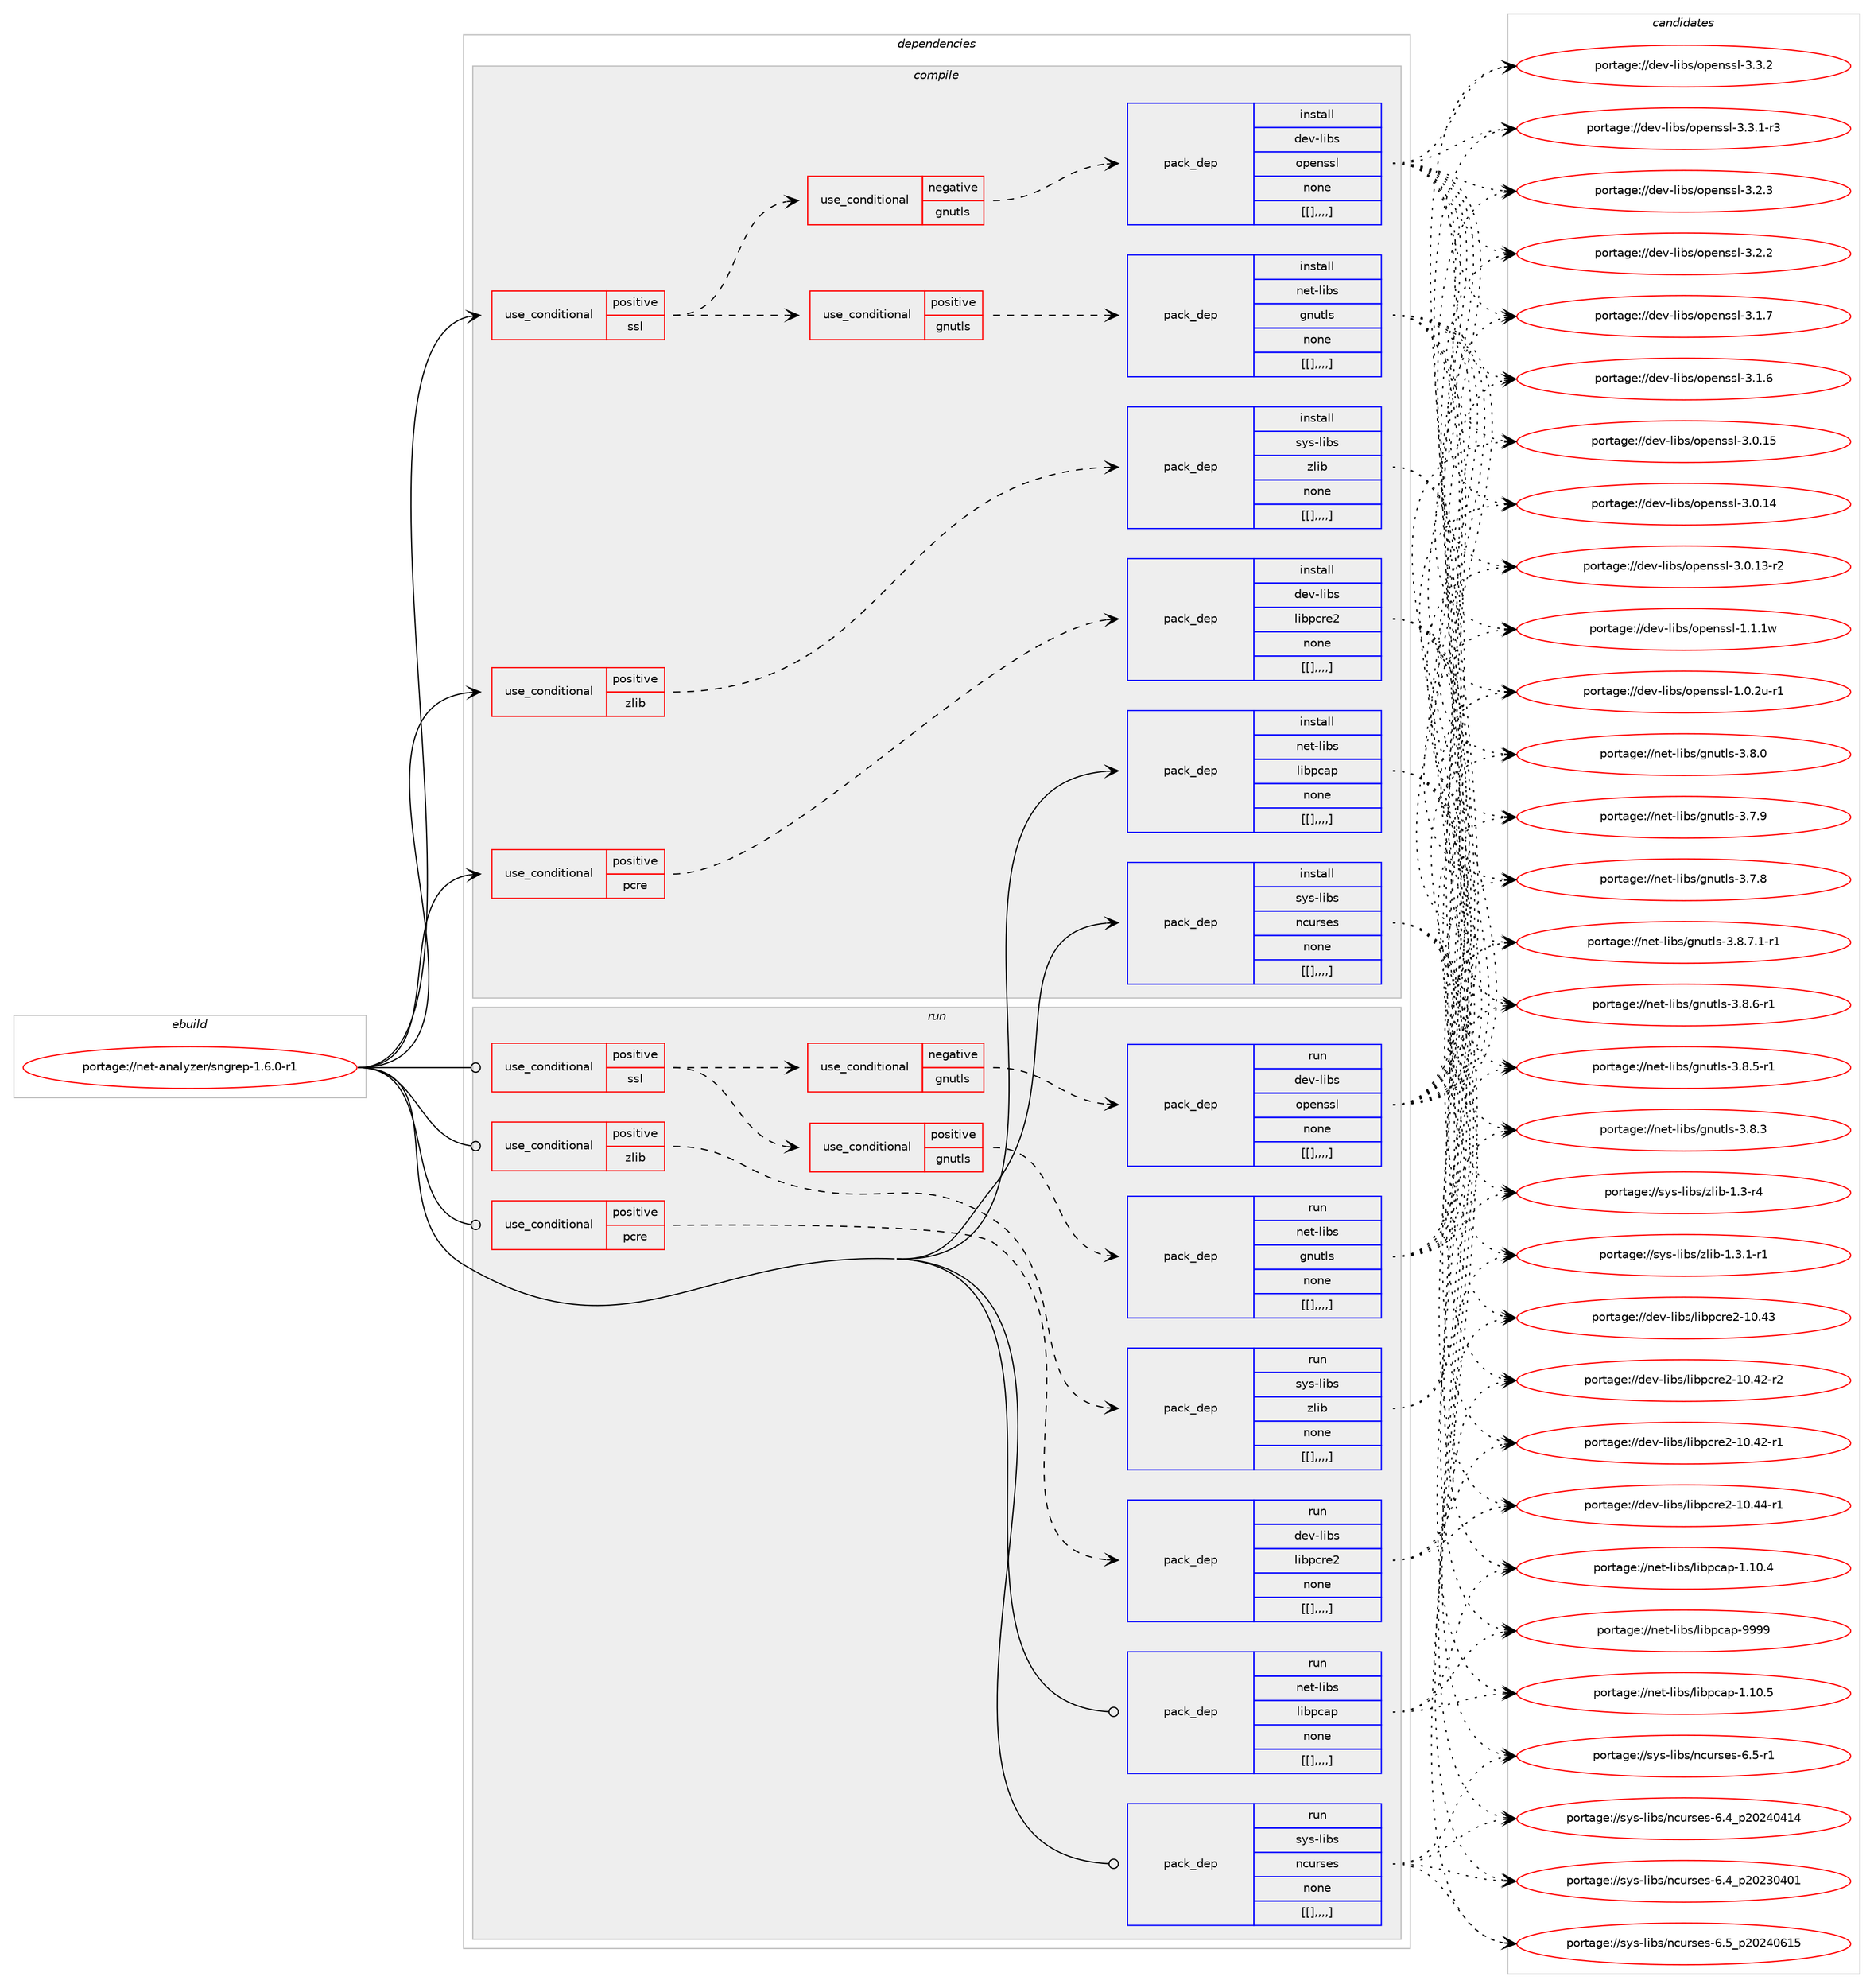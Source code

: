 digraph prolog {

# *************
# Graph options
# *************

newrank=true;
concentrate=true;
compound=true;
graph [rankdir=LR,fontname=Helvetica,fontsize=10,ranksep=1.5];#, ranksep=2.5, nodesep=0.2];
edge  [arrowhead=vee];
node  [fontname=Helvetica,fontsize=10];

# **********
# The ebuild
# **********

subgraph cluster_leftcol {
color=gray;
label=<<i>ebuild</i>>;
id [label="portage://net-analyzer/sngrep-1.6.0-r1", color=red, width=4, href="../net-analyzer/sngrep-1.6.0-r1.svg"];
}

# ****************
# The dependencies
# ****************

subgraph cluster_midcol {
color=gray;
label=<<i>dependencies</i>>;
subgraph cluster_compile {
fillcolor="#eeeeee";
style=filled;
label=<<i>compile</i>>;
subgraph cond94568 {
dependency364971 [label=<<TABLE BORDER="0" CELLBORDER="1" CELLSPACING="0" CELLPADDING="4"><TR><TD ROWSPAN="3" CELLPADDING="10">use_conditional</TD></TR><TR><TD>positive</TD></TR><TR><TD>pcre</TD></TR></TABLE>>, shape=none, color=red];
subgraph pack267515 {
dependency364985 [label=<<TABLE BORDER="0" CELLBORDER="1" CELLSPACING="0" CELLPADDING="4" WIDTH="220"><TR><TD ROWSPAN="6" CELLPADDING="30">pack_dep</TD></TR><TR><TD WIDTH="110">install</TD></TR><TR><TD>dev-libs</TD></TR><TR><TD>libpcre2</TD></TR><TR><TD>none</TD></TR><TR><TD>[[],,,,]</TD></TR></TABLE>>, shape=none, color=blue];
}
dependency364971:e -> dependency364985:w [weight=20,style="dashed",arrowhead="vee"];
}
id:e -> dependency364971:w [weight=20,style="solid",arrowhead="vee"];
subgraph cond94582 {
dependency364990 [label=<<TABLE BORDER="0" CELLBORDER="1" CELLSPACING="0" CELLPADDING="4"><TR><TD ROWSPAN="3" CELLPADDING="10">use_conditional</TD></TR><TR><TD>positive</TD></TR><TR><TD>ssl</TD></TR></TABLE>>, shape=none, color=red];
subgraph cond94602 {
dependency365046 [label=<<TABLE BORDER="0" CELLBORDER="1" CELLSPACING="0" CELLPADDING="4"><TR><TD ROWSPAN="3" CELLPADDING="10">use_conditional</TD></TR><TR><TD>negative</TD></TR><TR><TD>gnutls</TD></TR></TABLE>>, shape=none, color=red];
subgraph pack267565 {
dependency365069 [label=<<TABLE BORDER="0" CELLBORDER="1" CELLSPACING="0" CELLPADDING="4" WIDTH="220"><TR><TD ROWSPAN="6" CELLPADDING="30">pack_dep</TD></TR><TR><TD WIDTH="110">install</TD></TR><TR><TD>dev-libs</TD></TR><TR><TD>openssl</TD></TR><TR><TD>none</TD></TR><TR><TD>[[],,,,]</TD></TR></TABLE>>, shape=none, color=blue];
}
dependency365046:e -> dependency365069:w [weight=20,style="dashed",arrowhead="vee"];
}
dependency364990:e -> dependency365046:w [weight=20,style="dashed",arrowhead="vee"];
subgraph cond94638 {
dependency365163 [label=<<TABLE BORDER="0" CELLBORDER="1" CELLSPACING="0" CELLPADDING="4"><TR><TD ROWSPAN="3" CELLPADDING="10">use_conditional</TD></TR><TR><TD>positive</TD></TR><TR><TD>gnutls</TD></TR></TABLE>>, shape=none, color=red];
subgraph pack267632 {
dependency365212 [label=<<TABLE BORDER="0" CELLBORDER="1" CELLSPACING="0" CELLPADDING="4" WIDTH="220"><TR><TD ROWSPAN="6" CELLPADDING="30">pack_dep</TD></TR><TR><TD WIDTH="110">install</TD></TR><TR><TD>net-libs</TD></TR><TR><TD>gnutls</TD></TR><TR><TD>none</TD></TR><TR><TD>[[],,,,]</TD></TR></TABLE>>, shape=none, color=blue];
}
dependency365163:e -> dependency365212:w [weight=20,style="dashed",arrowhead="vee"];
}
dependency364990:e -> dependency365163:w [weight=20,style="dashed",arrowhead="vee"];
}
id:e -> dependency364990:w [weight=20,style="solid",arrowhead="vee"];
subgraph cond94677 {
dependency365253 [label=<<TABLE BORDER="0" CELLBORDER="1" CELLSPACING="0" CELLPADDING="4"><TR><TD ROWSPAN="3" CELLPADDING="10">use_conditional</TD></TR><TR><TD>positive</TD></TR><TR><TD>zlib</TD></TR></TABLE>>, shape=none, color=red];
subgraph pack267712 {
dependency365316 [label=<<TABLE BORDER="0" CELLBORDER="1" CELLSPACING="0" CELLPADDING="4" WIDTH="220"><TR><TD ROWSPAN="6" CELLPADDING="30">pack_dep</TD></TR><TR><TD WIDTH="110">install</TD></TR><TR><TD>sys-libs</TD></TR><TR><TD>zlib</TD></TR><TR><TD>none</TD></TR><TR><TD>[[],,,,]</TD></TR></TABLE>>, shape=none, color=blue];
}
dependency365253:e -> dependency365316:w [weight=20,style="dashed",arrowhead="vee"];
}
id:e -> dependency365253:w [weight=20,style="solid",arrowhead="vee"];
subgraph pack267745 {
dependency365350 [label=<<TABLE BORDER="0" CELLBORDER="1" CELLSPACING="0" CELLPADDING="4" WIDTH="220"><TR><TD ROWSPAN="6" CELLPADDING="30">pack_dep</TD></TR><TR><TD WIDTH="110">install</TD></TR><TR><TD>net-libs</TD></TR><TR><TD>libpcap</TD></TR><TR><TD>none</TD></TR><TR><TD>[[],,,,]</TD></TR></TABLE>>, shape=none, color=blue];
}
id:e -> dependency365350:w [weight=20,style="solid",arrowhead="vee"];
subgraph pack267748 {
dependency365415 [label=<<TABLE BORDER="0" CELLBORDER="1" CELLSPACING="0" CELLPADDING="4" WIDTH="220"><TR><TD ROWSPAN="6" CELLPADDING="30">pack_dep</TD></TR><TR><TD WIDTH="110">install</TD></TR><TR><TD>sys-libs</TD></TR><TR><TD>ncurses</TD></TR><TR><TD>none</TD></TR><TR><TD>[[],,,,]</TD></TR></TABLE>>, shape=none, color=blue];
}
id:e -> dependency365415:w [weight=20,style="solid",arrowhead="vee"];
}
subgraph cluster_compileandrun {
fillcolor="#eeeeee";
style=filled;
label=<<i>compile and run</i>>;
}
subgraph cluster_run {
fillcolor="#eeeeee";
style=filled;
label=<<i>run</i>>;
subgraph cond94782 {
dependency365521 [label=<<TABLE BORDER="0" CELLBORDER="1" CELLSPACING="0" CELLPADDING="4"><TR><TD ROWSPAN="3" CELLPADDING="10">use_conditional</TD></TR><TR><TD>positive</TD></TR><TR><TD>pcre</TD></TR></TABLE>>, shape=none, color=red];
subgraph pack267870 {
dependency365577 [label=<<TABLE BORDER="0" CELLBORDER="1" CELLSPACING="0" CELLPADDING="4" WIDTH="220"><TR><TD ROWSPAN="6" CELLPADDING="30">pack_dep</TD></TR><TR><TD WIDTH="110">run</TD></TR><TR><TD>dev-libs</TD></TR><TR><TD>libpcre2</TD></TR><TR><TD>none</TD></TR><TR><TD>[[],,,,]</TD></TR></TABLE>>, shape=none, color=blue];
}
dependency365521:e -> dependency365577:w [weight=20,style="dashed",arrowhead="vee"];
}
id:e -> dependency365521:w [weight=20,style="solid",arrowhead="odot"];
subgraph cond94818 {
dependency365660 [label=<<TABLE BORDER="0" CELLBORDER="1" CELLSPACING="0" CELLPADDING="4"><TR><TD ROWSPAN="3" CELLPADDING="10">use_conditional</TD></TR><TR><TD>positive</TD></TR><TR><TD>ssl</TD></TR></TABLE>>, shape=none, color=red];
subgraph cond94842 {
dependency365663 [label=<<TABLE BORDER="0" CELLBORDER="1" CELLSPACING="0" CELLPADDING="4"><TR><TD ROWSPAN="3" CELLPADDING="10">use_conditional</TD></TR><TR><TD>negative</TD></TR><TR><TD>gnutls</TD></TR></TABLE>>, shape=none, color=red];
subgraph pack267962 {
dependency365712 [label=<<TABLE BORDER="0" CELLBORDER="1" CELLSPACING="0" CELLPADDING="4" WIDTH="220"><TR><TD ROWSPAN="6" CELLPADDING="30">pack_dep</TD></TR><TR><TD WIDTH="110">run</TD></TR><TR><TD>dev-libs</TD></TR><TR><TD>openssl</TD></TR><TR><TD>none</TD></TR><TR><TD>[[],,,,]</TD></TR></TABLE>>, shape=none, color=blue];
}
dependency365663:e -> dependency365712:w [weight=20,style="dashed",arrowhead="vee"];
}
dependency365660:e -> dependency365663:w [weight=20,style="dashed",arrowhead="vee"];
subgraph cond94862 {
dependency365751 [label=<<TABLE BORDER="0" CELLBORDER="1" CELLSPACING="0" CELLPADDING="4"><TR><TD ROWSPAN="3" CELLPADDING="10">use_conditional</TD></TR><TR><TD>positive</TD></TR><TR><TD>gnutls</TD></TR></TABLE>>, shape=none, color=red];
subgraph pack268007 {
dependency365769 [label=<<TABLE BORDER="0" CELLBORDER="1" CELLSPACING="0" CELLPADDING="4" WIDTH="220"><TR><TD ROWSPAN="6" CELLPADDING="30">pack_dep</TD></TR><TR><TD WIDTH="110">run</TD></TR><TR><TD>net-libs</TD></TR><TR><TD>gnutls</TD></TR><TR><TD>none</TD></TR><TR><TD>[[],,,,]</TD></TR></TABLE>>, shape=none, color=blue];
}
dependency365751:e -> dependency365769:w [weight=20,style="dashed",arrowhead="vee"];
}
dependency365660:e -> dependency365751:w [weight=20,style="dashed",arrowhead="vee"];
}
id:e -> dependency365660:w [weight=20,style="solid",arrowhead="odot"];
subgraph cond94881 {
dependency365776 [label=<<TABLE BORDER="0" CELLBORDER="1" CELLSPACING="0" CELLPADDING="4"><TR><TD ROWSPAN="3" CELLPADDING="10">use_conditional</TD></TR><TR><TD>positive</TD></TR><TR><TD>zlib</TD></TR></TABLE>>, shape=none, color=red];
subgraph pack268025 {
dependency365809 [label=<<TABLE BORDER="0" CELLBORDER="1" CELLSPACING="0" CELLPADDING="4" WIDTH="220"><TR><TD ROWSPAN="6" CELLPADDING="30">pack_dep</TD></TR><TR><TD WIDTH="110">run</TD></TR><TR><TD>sys-libs</TD></TR><TR><TD>zlib</TD></TR><TR><TD>none</TD></TR><TR><TD>[[],,,,]</TD></TR></TABLE>>, shape=none, color=blue];
}
dependency365776:e -> dependency365809:w [weight=20,style="dashed",arrowhead="vee"];
}
id:e -> dependency365776:w [weight=20,style="solid",arrowhead="odot"];
subgraph pack268047 {
dependency365817 [label=<<TABLE BORDER="0" CELLBORDER="1" CELLSPACING="0" CELLPADDING="4" WIDTH="220"><TR><TD ROWSPAN="6" CELLPADDING="30">pack_dep</TD></TR><TR><TD WIDTH="110">run</TD></TR><TR><TD>net-libs</TD></TR><TR><TD>libpcap</TD></TR><TR><TD>none</TD></TR><TR><TD>[[],,,,]</TD></TR></TABLE>>, shape=none, color=blue];
}
id:e -> dependency365817:w [weight=20,style="solid",arrowhead="odot"];
subgraph pack268050 {
dependency365823 [label=<<TABLE BORDER="0" CELLBORDER="1" CELLSPACING="0" CELLPADDING="4" WIDTH="220"><TR><TD ROWSPAN="6" CELLPADDING="30">pack_dep</TD></TR><TR><TD WIDTH="110">run</TD></TR><TR><TD>sys-libs</TD></TR><TR><TD>ncurses</TD></TR><TR><TD>none</TD></TR><TR><TD>[[],,,,]</TD></TR></TABLE>>, shape=none, color=blue];
}
id:e -> dependency365823:w [weight=20,style="solid",arrowhead="odot"];
}
}

# **************
# The candidates
# **************

subgraph cluster_choices {
rank=same;
color=gray;
label=<<i>candidates</i>>;

subgraph choice265115 {
color=black;
nodesep=1;
choice1001011184510810598115471081059811299114101504549484652524511449 [label="portage://dev-libs/libpcre2-10.44-r1", color=red, width=4,href="../dev-libs/libpcre2-10.44-r1.svg"];
choice100101118451081059811547108105981129911410150454948465251 [label="portage://dev-libs/libpcre2-10.43", color=red, width=4,href="../dev-libs/libpcre2-10.43.svg"];
choice1001011184510810598115471081059811299114101504549484652504511450 [label="portage://dev-libs/libpcre2-10.42-r2", color=red, width=4,href="../dev-libs/libpcre2-10.42-r2.svg"];
choice1001011184510810598115471081059811299114101504549484652504511449 [label="portage://dev-libs/libpcre2-10.42-r1", color=red, width=4,href="../dev-libs/libpcre2-10.42-r1.svg"];
dependency364985:e -> choice1001011184510810598115471081059811299114101504549484652524511449:w [style=dotted,weight="100"];
dependency364985:e -> choice100101118451081059811547108105981129911410150454948465251:w [style=dotted,weight="100"];
dependency364985:e -> choice1001011184510810598115471081059811299114101504549484652504511450:w [style=dotted,weight="100"];
dependency364985:e -> choice1001011184510810598115471081059811299114101504549484652504511449:w [style=dotted,weight="100"];
}
subgraph choice265124 {
color=black;
nodesep=1;
choice100101118451081059811547111112101110115115108455146514650 [label="portage://dev-libs/openssl-3.3.2", color=red, width=4,href="../dev-libs/openssl-3.3.2.svg"];
choice1001011184510810598115471111121011101151151084551465146494511451 [label="portage://dev-libs/openssl-3.3.1-r3", color=red, width=4,href="../dev-libs/openssl-3.3.1-r3.svg"];
choice100101118451081059811547111112101110115115108455146504651 [label="portage://dev-libs/openssl-3.2.3", color=red, width=4,href="../dev-libs/openssl-3.2.3.svg"];
choice100101118451081059811547111112101110115115108455146504650 [label="portage://dev-libs/openssl-3.2.2", color=red, width=4,href="../dev-libs/openssl-3.2.2.svg"];
choice100101118451081059811547111112101110115115108455146494655 [label="portage://dev-libs/openssl-3.1.7", color=red, width=4,href="../dev-libs/openssl-3.1.7.svg"];
choice100101118451081059811547111112101110115115108455146494654 [label="portage://dev-libs/openssl-3.1.6", color=red, width=4,href="../dev-libs/openssl-3.1.6.svg"];
choice10010111845108105981154711111210111011511510845514648464953 [label="portage://dev-libs/openssl-3.0.15", color=red, width=4,href="../dev-libs/openssl-3.0.15.svg"];
choice10010111845108105981154711111210111011511510845514648464952 [label="portage://dev-libs/openssl-3.0.14", color=red, width=4,href="../dev-libs/openssl-3.0.14.svg"];
choice100101118451081059811547111112101110115115108455146484649514511450 [label="portage://dev-libs/openssl-3.0.13-r2", color=red, width=4,href="../dev-libs/openssl-3.0.13-r2.svg"];
choice100101118451081059811547111112101110115115108454946494649119 [label="portage://dev-libs/openssl-1.1.1w", color=red, width=4,href="../dev-libs/openssl-1.1.1w.svg"];
choice1001011184510810598115471111121011101151151084549464846501174511449 [label="portage://dev-libs/openssl-1.0.2u-r1", color=red, width=4,href="../dev-libs/openssl-1.0.2u-r1.svg"];
dependency365069:e -> choice100101118451081059811547111112101110115115108455146514650:w [style=dotted,weight="100"];
dependency365069:e -> choice1001011184510810598115471111121011101151151084551465146494511451:w [style=dotted,weight="100"];
dependency365069:e -> choice100101118451081059811547111112101110115115108455146504651:w [style=dotted,weight="100"];
dependency365069:e -> choice100101118451081059811547111112101110115115108455146504650:w [style=dotted,weight="100"];
dependency365069:e -> choice100101118451081059811547111112101110115115108455146494655:w [style=dotted,weight="100"];
dependency365069:e -> choice100101118451081059811547111112101110115115108455146494654:w [style=dotted,weight="100"];
dependency365069:e -> choice10010111845108105981154711111210111011511510845514648464953:w [style=dotted,weight="100"];
dependency365069:e -> choice10010111845108105981154711111210111011511510845514648464952:w [style=dotted,weight="100"];
dependency365069:e -> choice100101118451081059811547111112101110115115108455146484649514511450:w [style=dotted,weight="100"];
dependency365069:e -> choice100101118451081059811547111112101110115115108454946494649119:w [style=dotted,weight="100"];
dependency365069:e -> choice1001011184510810598115471111121011101151151084549464846501174511449:w [style=dotted,weight="100"];
}
subgraph choice265146 {
color=black;
nodesep=1;
choice11010111645108105981154710311011711610811545514656465546494511449 [label="portage://net-libs/gnutls-3.8.7.1-r1", color=red, width=4,href="../net-libs/gnutls-3.8.7.1-r1.svg"];
choice1101011164510810598115471031101171161081154551465646544511449 [label="portage://net-libs/gnutls-3.8.6-r1", color=red, width=4,href="../net-libs/gnutls-3.8.6-r1.svg"];
choice1101011164510810598115471031101171161081154551465646534511449 [label="portage://net-libs/gnutls-3.8.5-r1", color=red, width=4,href="../net-libs/gnutls-3.8.5-r1.svg"];
choice110101116451081059811547103110117116108115455146564651 [label="portage://net-libs/gnutls-3.8.3", color=red, width=4,href="../net-libs/gnutls-3.8.3.svg"];
choice110101116451081059811547103110117116108115455146564648 [label="portage://net-libs/gnutls-3.8.0", color=red, width=4,href="../net-libs/gnutls-3.8.0.svg"];
choice110101116451081059811547103110117116108115455146554657 [label="portage://net-libs/gnutls-3.7.9", color=red, width=4,href="../net-libs/gnutls-3.7.9.svg"];
choice110101116451081059811547103110117116108115455146554656 [label="portage://net-libs/gnutls-3.7.8", color=red, width=4,href="../net-libs/gnutls-3.7.8.svg"];
dependency365212:e -> choice11010111645108105981154710311011711610811545514656465546494511449:w [style=dotted,weight="100"];
dependency365212:e -> choice1101011164510810598115471031101171161081154551465646544511449:w [style=dotted,weight="100"];
dependency365212:e -> choice1101011164510810598115471031101171161081154551465646534511449:w [style=dotted,weight="100"];
dependency365212:e -> choice110101116451081059811547103110117116108115455146564651:w [style=dotted,weight="100"];
dependency365212:e -> choice110101116451081059811547103110117116108115455146564648:w [style=dotted,weight="100"];
dependency365212:e -> choice110101116451081059811547103110117116108115455146554657:w [style=dotted,weight="100"];
dependency365212:e -> choice110101116451081059811547103110117116108115455146554656:w [style=dotted,weight="100"];
}
subgraph choice265173 {
color=black;
nodesep=1;
choice115121115451081059811547122108105984549465146494511449 [label="portage://sys-libs/zlib-1.3.1-r1", color=red, width=4,href="../sys-libs/zlib-1.3.1-r1.svg"];
choice11512111545108105981154712210810598454946514511452 [label="portage://sys-libs/zlib-1.3-r4", color=red, width=4,href="../sys-libs/zlib-1.3-r4.svg"];
dependency365316:e -> choice115121115451081059811547122108105984549465146494511449:w [style=dotted,weight="100"];
dependency365316:e -> choice11512111545108105981154712210810598454946514511452:w [style=dotted,weight="100"];
}
subgraph choice265181 {
color=black;
nodesep=1;
choice1101011164510810598115471081059811299971124557575757 [label="portage://net-libs/libpcap-9999", color=red, width=4,href="../net-libs/libpcap-9999.svg"];
choice11010111645108105981154710810598112999711245494649484653 [label="portage://net-libs/libpcap-1.10.5", color=red, width=4,href="../net-libs/libpcap-1.10.5.svg"];
choice11010111645108105981154710810598112999711245494649484652 [label="portage://net-libs/libpcap-1.10.4", color=red, width=4,href="../net-libs/libpcap-1.10.4.svg"];
dependency365350:e -> choice1101011164510810598115471081059811299971124557575757:w [style=dotted,weight="100"];
dependency365350:e -> choice11010111645108105981154710810598112999711245494649484653:w [style=dotted,weight="100"];
dependency365350:e -> choice11010111645108105981154710810598112999711245494649484652:w [style=dotted,weight="100"];
}
subgraph choice265185 {
color=black;
nodesep=1;
choice1151211154510810598115471109911711411510111545544653951125048505248544953 [label="portage://sys-libs/ncurses-6.5_p20240615", color=red, width=4,href="../sys-libs/ncurses-6.5_p20240615.svg"];
choice11512111545108105981154711099117114115101115455446534511449 [label="portage://sys-libs/ncurses-6.5-r1", color=red, width=4,href="../sys-libs/ncurses-6.5-r1.svg"];
choice1151211154510810598115471109911711411510111545544652951125048505248524952 [label="portage://sys-libs/ncurses-6.4_p20240414", color=red, width=4,href="../sys-libs/ncurses-6.4_p20240414.svg"];
choice1151211154510810598115471109911711411510111545544652951125048505148524849 [label="portage://sys-libs/ncurses-6.4_p20230401", color=red, width=4,href="../sys-libs/ncurses-6.4_p20230401.svg"];
dependency365415:e -> choice1151211154510810598115471109911711411510111545544653951125048505248544953:w [style=dotted,weight="100"];
dependency365415:e -> choice11512111545108105981154711099117114115101115455446534511449:w [style=dotted,weight="100"];
dependency365415:e -> choice1151211154510810598115471109911711411510111545544652951125048505248524952:w [style=dotted,weight="100"];
dependency365415:e -> choice1151211154510810598115471109911711411510111545544652951125048505148524849:w [style=dotted,weight="100"];
}
subgraph choice265189 {
color=black;
nodesep=1;
choice1001011184510810598115471081059811299114101504549484652524511449 [label="portage://dev-libs/libpcre2-10.44-r1", color=red, width=4,href="../dev-libs/libpcre2-10.44-r1.svg"];
choice100101118451081059811547108105981129911410150454948465251 [label="portage://dev-libs/libpcre2-10.43", color=red, width=4,href="../dev-libs/libpcre2-10.43.svg"];
choice1001011184510810598115471081059811299114101504549484652504511450 [label="portage://dev-libs/libpcre2-10.42-r2", color=red, width=4,href="../dev-libs/libpcre2-10.42-r2.svg"];
choice1001011184510810598115471081059811299114101504549484652504511449 [label="portage://dev-libs/libpcre2-10.42-r1", color=red, width=4,href="../dev-libs/libpcre2-10.42-r1.svg"];
dependency365577:e -> choice1001011184510810598115471081059811299114101504549484652524511449:w [style=dotted,weight="100"];
dependency365577:e -> choice100101118451081059811547108105981129911410150454948465251:w [style=dotted,weight="100"];
dependency365577:e -> choice1001011184510810598115471081059811299114101504549484652504511450:w [style=dotted,weight="100"];
dependency365577:e -> choice1001011184510810598115471081059811299114101504549484652504511449:w [style=dotted,weight="100"];
}
subgraph choice265194 {
color=black;
nodesep=1;
choice100101118451081059811547111112101110115115108455146514650 [label="portage://dev-libs/openssl-3.3.2", color=red, width=4,href="../dev-libs/openssl-3.3.2.svg"];
choice1001011184510810598115471111121011101151151084551465146494511451 [label="portage://dev-libs/openssl-3.3.1-r3", color=red, width=4,href="../dev-libs/openssl-3.3.1-r3.svg"];
choice100101118451081059811547111112101110115115108455146504651 [label="portage://dev-libs/openssl-3.2.3", color=red, width=4,href="../dev-libs/openssl-3.2.3.svg"];
choice100101118451081059811547111112101110115115108455146504650 [label="portage://dev-libs/openssl-3.2.2", color=red, width=4,href="../dev-libs/openssl-3.2.2.svg"];
choice100101118451081059811547111112101110115115108455146494655 [label="portage://dev-libs/openssl-3.1.7", color=red, width=4,href="../dev-libs/openssl-3.1.7.svg"];
choice100101118451081059811547111112101110115115108455146494654 [label="portage://dev-libs/openssl-3.1.6", color=red, width=4,href="../dev-libs/openssl-3.1.6.svg"];
choice10010111845108105981154711111210111011511510845514648464953 [label="portage://dev-libs/openssl-3.0.15", color=red, width=4,href="../dev-libs/openssl-3.0.15.svg"];
choice10010111845108105981154711111210111011511510845514648464952 [label="portage://dev-libs/openssl-3.0.14", color=red, width=4,href="../dev-libs/openssl-3.0.14.svg"];
choice100101118451081059811547111112101110115115108455146484649514511450 [label="portage://dev-libs/openssl-3.0.13-r2", color=red, width=4,href="../dev-libs/openssl-3.0.13-r2.svg"];
choice100101118451081059811547111112101110115115108454946494649119 [label="portage://dev-libs/openssl-1.1.1w", color=red, width=4,href="../dev-libs/openssl-1.1.1w.svg"];
choice1001011184510810598115471111121011101151151084549464846501174511449 [label="portage://dev-libs/openssl-1.0.2u-r1", color=red, width=4,href="../dev-libs/openssl-1.0.2u-r1.svg"];
dependency365712:e -> choice100101118451081059811547111112101110115115108455146514650:w [style=dotted,weight="100"];
dependency365712:e -> choice1001011184510810598115471111121011101151151084551465146494511451:w [style=dotted,weight="100"];
dependency365712:e -> choice100101118451081059811547111112101110115115108455146504651:w [style=dotted,weight="100"];
dependency365712:e -> choice100101118451081059811547111112101110115115108455146504650:w [style=dotted,weight="100"];
dependency365712:e -> choice100101118451081059811547111112101110115115108455146494655:w [style=dotted,weight="100"];
dependency365712:e -> choice100101118451081059811547111112101110115115108455146494654:w [style=dotted,weight="100"];
dependency365712:e -> choice10010111845108105981154711111210111011511510845514648464953:w [style=dotted,weight="100"];
dependency365712:e -> choice10010111845108105981154711111210111011511510845514648464952:w [style=dotted,weight="100"];
dependency365712:e -> choice100101118451081059811547111112101110115115108455146484649514511450:w [style=dotted,weight="100"];
dependency365712:e -> choice100101118451081059811547111112101110115115108454946494649119:w [style=dotted,weight="100"];
dependency365712:e -> choice1001011184510810598115471111121011101151151084549464846501174511449:w [style=dotted,weight="100"];
}
subgraph choice265223 {
color=black;
nodesep=1;
choice11010111645108105981154710311011711610811545514656465546494511449 [label="portage://net-libs/gnutls-3.8.7.1-r1", color=red, width=4,href="../net-libs/gnutls-3.8.7.1-r1.svg"];
choice1101011164510810598115471031101171161081154551465646544511449 [label="portage://net-libs/gnutls-3.8.6-r1", color=red, width=4,href="../net-libs/gnutls-3.8.6-r1.svg"];
choice1101011164510810598115471031101171161081154551465646534511449 [label="portage://net-libs/gnutls-3.8.5-r1", color=red, width=4,href="../net-libs/gnutls-3.8.5-r1.svg"];
choice110101116451081059811547103110117116108115455146564651 [label="portage://net-libs/gnutls-3.8.3", color=red, width=4,href="../net-libs/gnutls-3.8.3.svg"];
choice110101116451081059811547103110117116108115455146564648 [label="portage://net-libs/gnutls-3.8.0", color=red, width=4,href="../net-libs/gnutls-3.8.0.svg"];
choice110101116451081059811547103110117116108115455146554657 [label="portage://net-libs/gnutls-3.7.9", color=red, width=4,href="../net-libs/gnutls-3.7.9.svg"];
choice110101116451081059811547103110117116108115455146554656 [label="portage://net-libs/gnutls-3.7.8", color=red, width=4,href="../net-libs/gnutls-3.7.8.svg"];
dependency365769:e -> choice11010111645108105981154710311011711610811545514656465546494511449:w [style=dotted,weight="100"];
dependency365769:e -> choice1101011164510810598115471031101171161081154551465646544511449:w [style=dotted,weight="100"];
dependency365769:e -> choice1101011164510810598115471031101171161081154551465646534511449:w [style=dotted,weight="100"];
dependency365769:e -> choice110101116451081059811547103110117116108115455146564651:w [style=dotted,weight="100"];
dependency365769:e -> choice110101116451081059811547103110117116108115455146564648:w [style=dotted,weight="100"];
dependency365769:e -> choice110101116451081059811547103110117116108115455146554657:w [style=dotted,weight="100"];
dependency365769:e -> choice110101116451081059811547103110117116108115455146554656:w [style=dotted,weight="100"];
}
subgraph choice265247 {
color=black;
nodesep=1;
choice115121115451081059811547122108105984549465146494511449 [label="portage://sys-libs/zlib-1.3.1-r1", color=red, width=4,href="../sys-libs/zlib-1.3.1-r1.svg"];
choice11512111545108105981154712210810598454946514511452 [label="portage://sys-libs/zlib-1.3-r4", color=red, width=4,href="../sys-libs/zlib-1.3-r4.svg"];
dependency365809:e -> choice115121115451081059811547122108105984549465146494511449:w [style=dotted,weight="100"];
dependency365809:e -> choice11512111545108105981154712210810598454946514511452:w [style=dotted,weight="100"];
}
subgraph choice265253 {
color=black;
nodesep=1;
choice1101011164510810598115471081059811299971124557575757 [label="portage://net-libs/libpcap-9999", color=red, width=4,href="../net-libs/libpcap-9999.svg"];
choice11010111645108105981154710810598112999711245494649484653 [label="portage://net-libs/libpcap-1.10.5", color=red, width=4,href="../net-libs/libpcap-1.10.5.svg"];
choice11010111645108105981154710810598112999711245494649484652 [label="portage://net-libs/libpcap-1.10.4", color=red, width=4,href="../net-libs/libpcap-1.10.4.svg"];
dependency365817:e -> choice1101011164510810598115471081059811299971124557575757:w [style=dotted,weight="100"];
dependency365817:e -> choice11010111645108105981154710810598112999711245494649484653:w [style=dotted,weight="100"];
dependency365817:e -> choice11010111645108105981154710810598112999711245494649484652:w [style=dotted,weight="100"];
}
subgraph choice265257 {
color=black;
nodesep=1;
choice1151211154510810598115471109911711411510111545544653951125048505248544953 [label="portage://sys-libs/ncurses-6.5_p20240615", color=red, width=4,href="../sys-libs/ncurses-6.5_p20240615.svg"];
choice11512111545108105981154711099117114115101115455446534511449 [label="portage://sys-libs/ncurses-6.5-r1", color=red, width=4,href="../sys-libs/ncurses-6.5-r1.svg"];
choice1151211154510810598115471109911711411510111545544652951125048505248524952 [label="portage://sys-libs/ncurses-6.4_p20240414", color=red, width=4,href="../sys-libs/ncurses-6.4_p20240414.svg"];
choice1151211154510810598115471109911711411510111545544652951125048505148524849 [label="portage://sys-libs/ncurses-6.4_p20230401", color=red, width=4,href="../sys-libs/ncurses-6.4_p20230401.svg"];
dependency365823:e -> choice1151211154510810598115471109911711411510111545544653951125048505248544953:w [style=dotted,weight="100"];
dependency365823:e -> choice11512111545108105981154711099117114115101115455446534511449:w [style=dotted,weight="100"];
dependency365823:e -> choice1151211154510810598115471109911711411510111545544652951125048505248524952:w [style=dotted,weight="100"];
dependency365823:e -> choice1151211154510810598115471109911711411510111545544652951125048505148524849:w [style=dotted,weight="100"];
}
}

}
